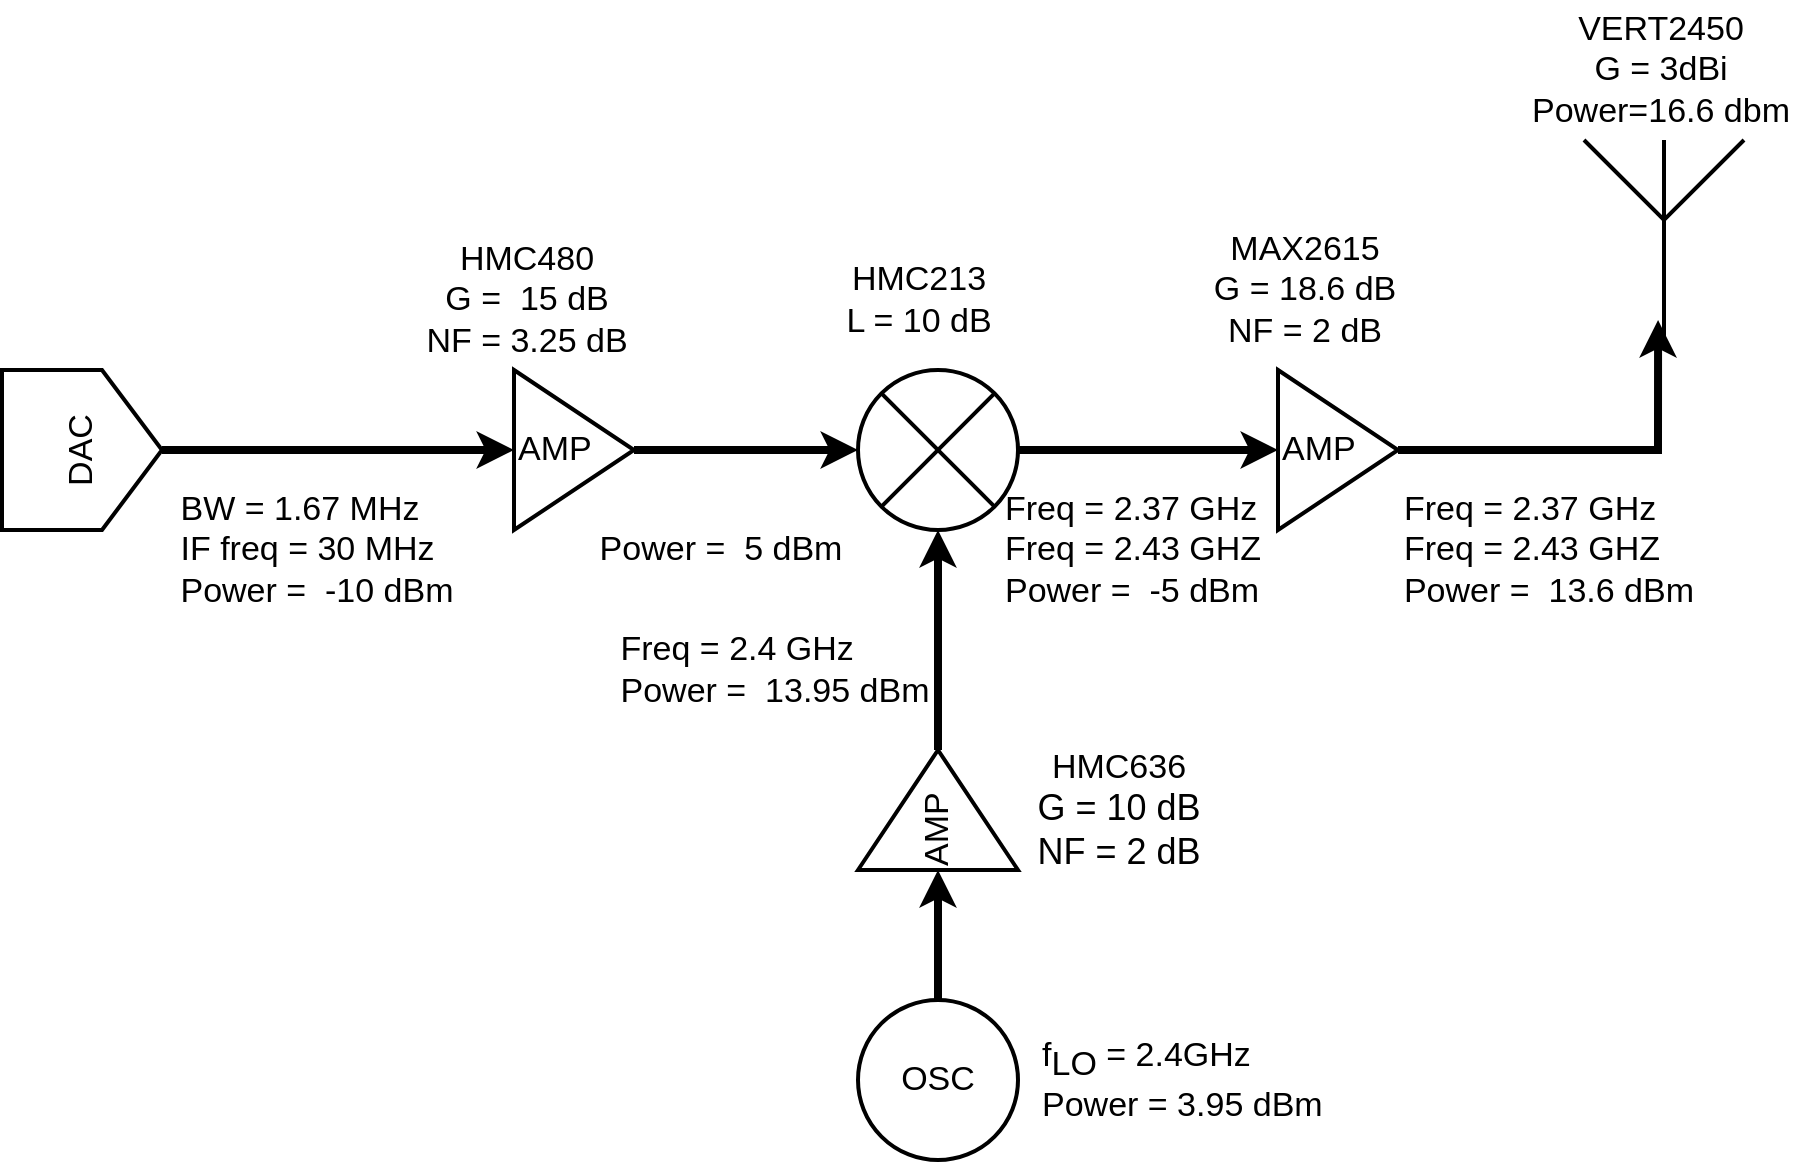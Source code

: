 <mxfile version="22.0.8" type="github">
  <diagram name="Page-1" id="CUCDwR9WcQfr5-6zFDVO">
    <mxGraphModel dx="1961" dy="729" grid="1" gridSize="10" guides="1" tooltips="1" connect="1" arrows="1" fold="1" page="1" pageScale="1" pageWidth="827" pageHeight="1169" math="0" shadow="0">
      <root>
        <mxCell id="0" />
        <mxCell id="1" parent="0" />
        <mxCell id="jrZ9ld4mW0Ml7d3sND3q-13" style="edgeStyle=orthogonalEdgeStyle;rounded=0;orthogonalLoop=1;jettySize=auto;html=1;exitX=1;exitY=0.5;exitDx=0;exitDy=0;strokeWidth=4;fontSize=17;" parent="1" source="jrZ9ld4mW0Ml7d3sND3q-2" target="jrZ9ld4mW0Ml7d3sND3q-3" edge="1">
          <mxGeometry relative="1" as="geometry" />
        </mxCell>
        <mxCell id="jrZ9ld4mW0Ml7d3sND3q-2" value="AMP" style="triangle;whiteSpace=wrap;html=1;strokeWidth=2;fontSize=17;align=left;" parent="1" vertex="1">
          <mxGeometry x="-160" y="410" width="60" height="80" as="geometry" />
        </mxCell>
        <mxCell id="jrZ9ld4mW0Ml7d3sND3q-14" style="edgeStyle=orthogonalEdgeStyle;rounded=0;orthogonalLoop=1;jettySize=auto;html=1;exitX=1;exitY=0.5;exitDx=0;exitDy=0;entryX=0;entryY=0.5;entryDx=0;entryDy=0;strokeWidth=4;fontSize=17;" parent="1" source="jrZ9ld4mW0Ml7d3sND3q-3" target="jrZ9ld4mW0Ml7d3sND3q-6" edge="1">
          <mxGeometry relative="1" as="geometry" />
        </mxCell>
        <mxCell id="jrZ9ld4mW0Ml7d3sND3q-3" value="" style="shape=sumEllipse;perimeter=ellipsePerimeter;whiteSpace=wrap;html=1;backgroundOutline=1;strokeWidth=2;fontSize=17;" parent="1" vertex="1">
          <mxGeometry x="12" y="410" width="80" height="80" as="geometry" />
        </mxCell>
        <mxCell id="jrZ9ld4mW0Ml7d3sND3q-17" style="edgeStyle=orthogonalEdgeStyle;rounded=0;orthogonalLoop=1;jettySize=auto;html=1;exitX=1;exitY=0.5;exitDx=0;exitDy=0;entryX=0.5;entryY=1;entryDx=0;entryDy=0;strokeWidth=4;fontSize=17;" parent="1" source="jrZ9ld4mW0Ml7d3sND3q-4" target="jrZ9ld4mW0Ml7d3sND3q-3" edge="1">
          <mxGeometry relative="1" as="geometry" />
        </mxCell>
        <mxCell id="jrZ9ld4mW0Ml7d3sND3q-4" value="AMP" style="triangle;whiteSpace=wrap;html=1;rotation=-90;strokeWidth=2;fontSize=17;align=left;" parent="1" vertex="1">
          <mxGeometry x="22" y="590" width="60" height="80" as="geometry" />
        </mxCell>
        <mxCell id="jrZ9ld4mW0Ml7d3sND3q-16" style="edgeStyle=orthogonalEdgeStyle;rounded=0;orthogonalLoop=1;jettySize=auto;html=1;exitX=0.5;exitY=0;exitDx=0;exitDy=0;entryX=0;entryY=0.5;entryDx=0;entryDy=0;strokeWidth=4;fontSize=17;" parent="1" source="jrZ9ld4mW0Ml7d3sND3q-5" target="jrZ9ld4mW0Ml7d3sND3q-4" edge="1">
          <mxGeometry relative="1" as="geometry" />
        </mxCell>
        <mxCell id="jrZ9ld4mW0Ml7d3sND3q-5" value="&lt;font style=&quot;font-size: 17px;&quot;&gt;OSC&lt;/font&gt;" style="ellipse;whiteSpace=wrap;html=1;aspect=fixed;strokeWidth=2;fontSize=17;" parent="1" vertex="1">
          <mxGeometry x="12" y="725" width="80" height="80" as="geometry" />
        </mxCell>
        <mxCell id="jrZ9ld4mW0Ml7d3sND3q-15" style="edgeStyle=orthogonalEdgeStyle;rounded=0;orthogonalLoop=1;jettySize=auto;html=1;exitX=1;exitY=0.5;exitDx=0;exitDy=0;entryX=0.463;entryY=0.9;entryDx=0;entryDy=0;strokeWidth=4;fontSize=17;entryPerimeter=0;" parent="1" source="jrZ9ld4mW0Ml7d3sND3q-6" target="jrZ9ld4mW0Ml7d3sND3q-8" edge="1">
          <mxGeometry relative="1" as="geometry">
            <mxPoint x="450" y="450" as="targetPoint" />
          </mxGeometry>
        </mxCell>
        <mxCell id="jrZ9ld4mW0Ml7d3sND3q-6" value="AMP" style="triangle;whiteSpace=wrap;html=1;strokeWidth=2;fontSize=17;align=left;" parent="1" vertex="1">
          <mxGeometry x="222" y="410" width="60" height="80" as="geometry" />
        </mxCell>
        <mxCell id="jrZ9ld4mW0Ml7d3sND3q-8" value="" style="verticalLabelPosition=bottom;shadow=0;dashed=0;align=center;html=1;verticalAlign=top;shape=mxgraph.electrical.radio.aerial_-_antenna_1;strokeWidth=2;fontSize=17;" parent="1" vertex="1">
          <mxGeometry x="375" y="295" width="80" height="100" as="geometry" />
        </mxCell>
        <mxCell id="q6qFZlMHjFmC30Wu0yNL-12" style="edgeStyle=orthogonalEdgeStyle;rounded=0;orthogonalLoop=1;jettySize=auto;html=1;exitX=0.5;exitY=1;exitDx=0;exitDy=0;strokeWidth=4;fontSize=17;entryX=0;entryY=0.5;entryDx=0;entryDy=0;" edge="1" parent="1" source="jrZ9ld4mW0Ml7d3sND3q-19" target="jrZ9ld4mW0Ml7d3sND3q-2">
          <mxGeometry relative="1" as="geometry">
            <mxPoint x="-310" y="450" as="targetPoint" />
          </mxGeometry>
        </mxCell>
        <mxCell id="jrZ9ld4mW0Ml7d3sND3q-19" value="&lt;font style=&quot;font-size: 17px;&quot;&gt;DAC&lt;/font&gt;" style="shape=offPageConnector;whiteSpace=wrap;html=1;rotation=-90;strokeWidth=2;horizontal=1;verticalAlign=middle;fontSize=17;" parent="1" vertex="1">
          <mxGeometry x="-416" y="410" width="80" height="80" as="geometry" />
        </mxCell>
        <mxCell id="jrZ9ld4mW0Ml7d3sND3q-22" value="&lt;font style=&quot;font-size: 17px;&quot;&gt;f&lt;sub style=&quot;font-size: 17px;&quot;&gt;LO&lt;/sub&gt; = 2.4GHz&lt;br&gt;Power = 3.95 dBm&lt;br&gt;&lt;/font&gt;" style="text;html=1;align=left;verticalAlign=middle;resizable=0;points=[];autosize=1;strokeColor=none;fillColor=none;fontSize=17;" parent="1" vertex="1">
          <mxGeometry x="102" y="735" width="160" height="60" as="geometry" />
        </mxCell>
        <mxCell id="q6qFZlMHjFmC30Wu0yNL-1" value="&lt;div style=&quot;text-align: left; font-size: 17px;&quot;&gt;&lt;span style=&quot;background-color: initial; font-size: 17px;&quot;&gt;&lt;font style=&quot;font-size: 17px;&quot;&gt;BW = 1.67 MHz&lt;/font&gt;&lt;/span&gt;&lt;/div&gt;&lt;div style=&quot;text-align: left; font-size: 17px;&quot;&gt;&lt;span style=&quot;background-color: initial; font-size: 17px;&quot;&gt;&lt;font style=&quot;font-size: 17px;&quot;&gt;IF freq = 30 MHz&lt;/font&gt;&lt;/span&gt;&lt;/div&gt;&lt;div style=&quot;text-align: left; font-size: 17px;&quot;&gt;&lt;span style=&quot;background-color: initial; font-size: 17px;&quot;&gt;&lt;font style=&quot;font-size: 17px;&quot;&gt;Power =&amp;nbsp; -10 dBm&lt;/font&gt;&lt;/span&gt;&lt;/div&gt;" style="text;html=1;align=center;verticalAlign=middle;resizable=0;points=[];autosize=1;strokeColor=none;fillColor=none;fontSize=17;" vertex="1" parent="1">
          <mxGeometry x="-339" y="465" width="160" height="70" as="geometry" />
        </mxCell>
        <mxCell id="q6qFZlMHjFmC30Wu0yNL-4" value="&lt;div style=&quot;text-align: left; font-size: 17px;&quot;&gt;&lt;span style=&quot;background-color: initial; font-size: 17px;&quot;&gt;Freq = 2.37 GHz&lt;/span&gt;&lt;/div&gt;&lt;div style=&quot;text-align: left; font-size: 17px;&quot;&gt;&lt;span style=&quot;background-color: initial; font-size: 17px;&quot;&gt;Freq = 2.43 GHZ&lt;/span&gt;&lt;/div&gt;&lt;div style=&quot;text-align: left; font-size: 17px;&quot;&gt;&lt;span style=&quot;background-color: initial; font-size: 17px;&quot;&gt;&lt;font style=&quot;font-size: 17px;&quot;&gt;Power =&amp;nbsp; -5 dBm&lt;/font&gt;&lt;/span&gt;&lt;/div&gt;" style="text;html=1;align=center;verticalAlign=middle;resizable=0;points=[];autosize=1;strokeColor=none;fillColor=none;fontSize=17;" vertex="1" parent="1">
          <mxGeometry x="74" y="465" width="150" height="70" as="geometry" />
        </mxCell>
        <mxCell id="q6qFZlMHjFmC30Wu0yNL-5" value="HMC636&lt;br style=&quot;border-color: var(--border-color); font-size: 18px;&quot;&gt;&lt;span style=&quot;font-size: 18px;&quot;&gt;G = 10 dB&lt;/span&gt;&lt;br style=&quot;border-color: var(--border-color); font-size: 18px;&quot;&gt;&lt;span style=&quot;font-size: 18px;&quot;&gt;NF = 2 dB&lt;/span&gt;" style="text;html=1;align=center;verticalAlign=middle;resizable=0;points=[];autosize=1;strokeColor=none;fillColor=none;fontSize=17;" vertex="1" parent="1">
          <mxGeometry x="87" y="590" width="110" height="80" as="geometry" />
        </mxCell>
        <mxCell id="q6qFZlMHjFmC30Wu0yNL-6" value="MAX2615&lt;br style=&quot;font-size: 17px;&quot;&gt;G = 18.6 dB&lt;br style=&quot;font-size: 17px;&quot;&gt;NF = 2 dB" style="text;html=1;align=center;verticalAlign=middle;resizable=0;points=[];autosize=1;strokeColor=none;fillColor=none;fontSize=17;" vertex="1" parent="1">
          <mxGeometry x="180" y="335" width="110" height="70" as="geometry" />
        </mxCell>
        <mxCell id="q6qFZlMHjFmC30Wu0yNL-8" value="&lt;font style=&quot;font-size: 17px;&quot;&gt;VERT2450&lt;br style=&quot;font-size: 17px;&quot;&gt;G = 3dBi&lt;br&gt;Power=16.6 dbm&lt;br&gt;&lt;/font&gt;" style="text;html=1;align=center;verticalAlign=middle;resizable=0;points=[];autosize=1;strokeColor=none;fillColor=none;fontSize=17;" vertex="1" parent="1">
          <mxGeometry x="338" y="225" width="150" height="70" as="geometry" />
        </mxCell>
        <mxCell id="q6qFZlMHjFmC30Wu0yNL-9" value="&lt;font style=&quot;font-size: 17px;&quot;&gt;HMC213&lt;br style=&quot;font-size: 17px;&quot;&gt;L = 10 dB&lt;br style=&quot;font-size: 17px;&quot;&gt;&lt;/font&gt;" style="text;html=1;align=center;verticalAlign=middle;resizable=0;points=[];autosize=1;strokeColor=none;fillColor=none;fontSize=17;" vertex="1" parent="1">
          <mxGeometry x="-8" y="350" width="100" height="50" as="geometry" />
        </mxCell>
        <mxCell id="q6qFZlMHjFmC30Wu0yNL-10" value="HMC480&lt;br style=&quot;font-size: 17px;&quot;&gt;G =&amp;nbsp; 15 dB&lt;br style=&quot;font-size: 17px;&quot;&gt;NF = 3.25 dB" style="text;html=1;align=center;verticalAlign=middle;resizable=0;points=[];autosize=1;strokeColor=none;fillColor=none;fontSize=17;" vertex="1" parent="1">
          <mxGeometry x="-214" y="340" width="120" height="70" as="geometry" />
        </mxCell>
        <mxCell id="q6qFZlMHjFmC30Wu0yNL-15" value="&lt;div style=&quot;text-align: left; font-size: 17px;&quot;&gt;&lt;span style=&quot;background-color: initial; font-size: 17px;&quot;&gt;Power =&amp;nbsp; 5 dBm&lt;/span&gt;&lt;br style=&quot;font-size: 17px;&quot;&gt;&lt;/div&gt;" style="text;html=1;align=center;verticalAlign=middle;resizable=0;points=[];autosize=1;strokeColor=none;fillColor=none;fontSize=17;" vertex="1" parent="1">
          <mxGeometry x="-127" y="485" width="140" height="30" as="geometry" />
        </mxCell>
        <mxCell id="q6qFZlMHjFmC30Wu0yNL-17" value="&lt;div style=&quot;text-align: left; font-size: 17px;&quot;&gt;&lt;span style=&quot;background-color: initial; font-size: 17px;&quot;&gt;Freq = 2.37 GHz&lt;/span&gt;&lt;/div&gt;&lt;div style=&quot;text-align: left; font-size: 17px;&quot;&gt;&lt;span style=&quot;background-color: initial; font-size: 17px;&quot;&gt;Freq = 2.43 GHZ&lt;/span&gt;&lt;/div&gt;&lt;div style=&quot;text-align: left; font-size: 17px;&quot;&gt;&lt;span style=&quot;background-color: initial; font-size: 17px;&quot;&gt;&lt;font style=&quot;font-size: 17px;&quot;&gt;Power =&amp;nbsp; 13.6 dBm&lt;/font&gt;&lt;/span&gt;&lt;/div&gt;" style="text;html=1;align=center;verticalAlign=middle;resizable=0;points=[];autosize=1;strokeColor=none;fillColor=none;fontSize=17;" vertex="1" parent="1">
          <mxGeometry x="272" y="465" width="170" height="70" as="geometry" />
        </mxCell>
        <mxCell id="q6qFZlMHjFmC30Wu0yNL-18" value="&lt;div style=&quot;text-align: left; font-size: 17px;&quot;&gt;&lt;span style=&quot;background-color: initial; font-size: 17px;&quot;&gt;Freq = 2.4 GHz&lt;/span&gt;&lt;/div&gt;&lt;div style=&quot;text-align: left; font-size: 17px;&quot;&gt;&lt;span style=&quot;background-color: initial; font-size: 17px;&quot;&gt;Power =&amp;nbsp; 13.95 dBm&lt;/span&gt;&lt;br style=&quot;font-size: 17px;&quot;&gt;&lt;/div&gt;" style="text;html=1;align=center;verticalAlign=middle;resizable=0;points=[];autosize=1;strokeColor=none;fillColor=none;fontSize=17;" vertex="1" parent="1">
          <mxGeometry x="-120" y="535" width="180" height="50" as="geometry" />
        </mxCell>
      </root>
    </mxGraphModel>
  </diagram>
</mxfile>
